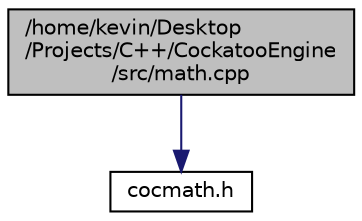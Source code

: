 digraph "/home/kevin/Desktop/Projects/C++/CockatooEngine/src/math.cpp"
{
  edge [fontname="Helvetica",fontsize="10",labelfontname="Helvetica",labelfontsize="10"];
  node [fontname="Helvetica",fontsize="10",shape=record];
  Node1 [label="/home/kevin/Desktop\l/Projects/C++/CockatooEngine\l/src/math.cpp",height=0.2,width=0.4,color="black", fillcolor="grey75", style="filled", fontcolor="black"];
  Node1 -> Node2 [color="midnightblue",fontsize="10",style="solid",fontname="Helvetica"];
  Node2 [label="cocmath.h",height=0.2,width=0.4,color="black", fillcolor="white", style="filled",URL="$cocmath_8h.html"];
}
